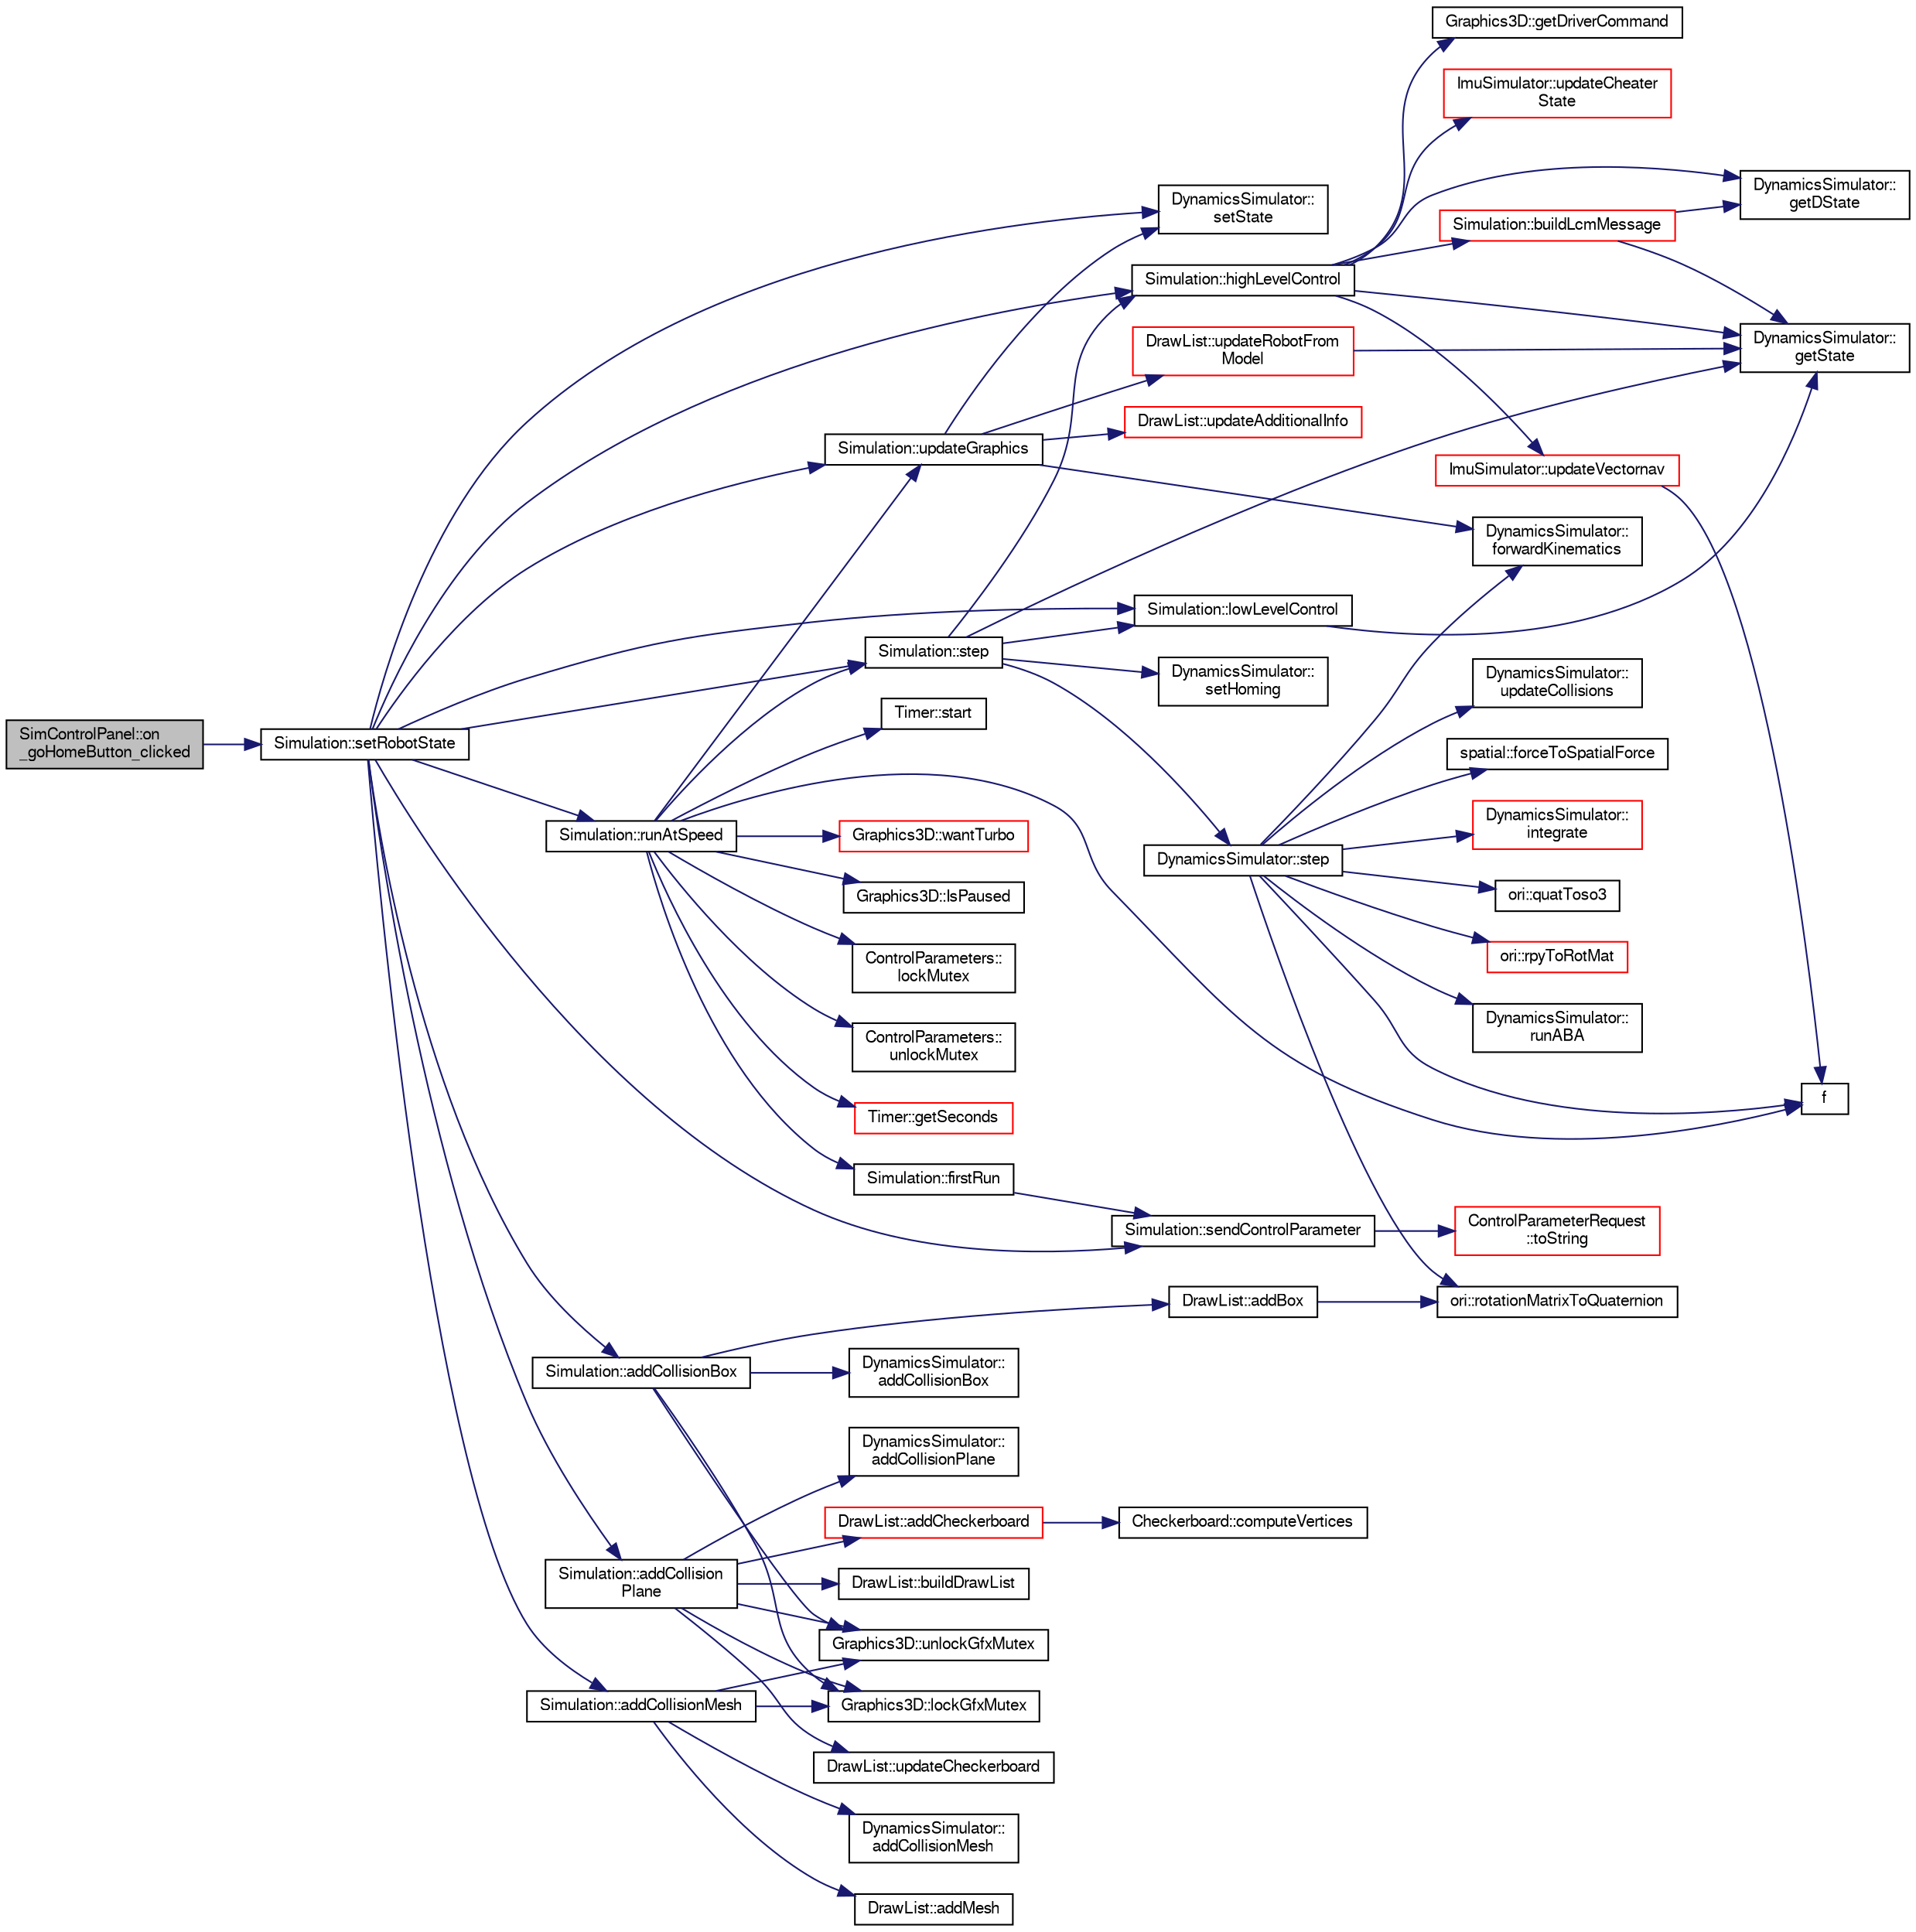 digraph "SimControlPanel::on_goHomeButton_clicked"
{
  edge [fontname="FreeSans",fontsize="10",labelfontname="FreeSans",labelfontsize="10"];
  node [fontname="FreeSans",fontsize="10",shape=record];
  rankdir="LR";
  Node1 [label="SimControlPanel::on\l_goHomeButton_clicked",height=0.2,width=0.4,color="black", fillcolor="grey75", style="filled", fontcolor="black"];
  Node1 -> Node2 [color="midnightblue",fontsize="10",style="solid",fontname="FreeSans"];
  Node2 [label="Simulation::setRobotState",height=0.2,width=0.4,color="black", fillcolor="white", style="filled",URL="$dd/d14/class_simulation.html#a8a3a6fa9691b58d5dc614d98b8e4fefb"];
  Node2 -> Node3 [color="midnightblue",fontsize="10",style="solid",fontname="FreeSans"];
  Node3 [label="DynamicsSimulator::\lsetState",height=0.2,width=0.4,color="black", fillcolor="white", style="filled",URL="$d7/d9c/class_dynamics_simulator.html#a1b185d90d2b15840ca57f8e2adcf84fb"];
  Node2 -> Node4 [color="midnightblue",fontsize="10",style="solid",fontname="FreeSans"];
  Node4 [label="Simulation::step",height=0.2,width=0.4,color="black", fillcolor="white", style="filled",URL="$dd/d14/class_simulation.html#a5474b99a1471e382b2e6a87adff814dc"];
  Node4 -> Node5 [color="midnightblue",fontsize="10",style="solid",fontname="FreeSans"];
  Node5 [label="Simulation::lowLevelControl",height=0.2,width=0.4,color="black", fillcolor="white", style="filled",URL="$dd/d14/class_simulation.html#acfb66e9a45bf3c99747d271418f34bfe"];
  Node5 -> Node6 [color="midnightblue",fontsize="10",style="solid",fontname="FreeSans"];
  Node6 [label="DynamicsSimulator::\lgetState",height=0.2,width=0.4,color="black", fillcolor="white", style="filled",URL="$d7/d9c/class_dynamics_simulator.html#a72892f39ed60e2f50df53ea49ffb6433"];
  Node4 -> Node7 [color="midnightblue",fontsize="10",style="solid",fontname="FreeSans"];
  Node7 [label="Simulation::highLevelControl",height=0.2,width=0.4,color="black", fillcolor="white", style="filled",URL="$dd/d14/class_simulation.html#a04559087d745de92a850e2c490d4981d"];
  Node7 -> Node8 [color="midnightblue",fontsize="10",style="solid",fontname="FreeSans"];
  Node8 [label="Graphics3D::getDriverCommand",height=0.2,width=0.4,color="black", fillcolor="white", style="filled",URL="$de/d6f/class_graphics3_d.html#ac7b1785526bd53f8ff17592fc838a630"];
  Node7 -> Node9 [color="midnightblue",fontsize="10",style="solid",fontname="FreeSans"];
  Node9 [label="ImuSimulator::updateCheater\lState",height=0.2,width=0.4,color="red", fillcolor="white", style="filled",URL="$d8/da4/class_imu_simulator.html#aadd00de99602f7c66cba555527bf3294"];
  Node7 -> Node6 [color="midnightblue",fontsize="10",style="solid",fontname="FreeSans"];
  Node7 -> Node10 [color="midnightblue",fontsize="10",style="solid",fontname="FreeSans"];
  Node10 [label="DynamicsSimulator::\lgetDState",height=0.2,width=0.4,color="black", fillcolor="white", style="filled",URL="$d7/d9c/class_dynamics_simulator.html#a1dc9f92d57994e053f91b9cb619adde4"];
  Node7 -> Node11 [color="midnightblue",fontsize="10",style="solid",fontname="FreeSans"];
  Node11 [label="ImuSimulator::updateVectornav",height=0.2,width=0.4,color="red", fillcolor="white", style="filled",URL="$d8/da4/class_imu_simulator.html#a1c6eaa5dfe26a97bdfeec6b58cad0ad4"];
  Node11 -> Node12 [color="midnightblue",fontsize="10",style="solid",fontname="FreeSans"];
  Node12 [label="f",height=0.2,width=0.4,color="black", fillcolor="white", style="filled",URL="$dc/dd7/test__casadi_8cpp.html#ae20d7fba59865a21504b65cdb44cbfe5"];
  Node7 -> Node13 [color="midnightblue",fontsize="10",style="solid",fontname="FreeSans"];
  Node13 [label="Simulation::buildLcmMessage",height=0.2,width=0.4,color="red", fillcolor="white", style="filled",URL="$dd/d14/class_simulation.html#ad20996d43bb2265500b4edb5fcb00dc6"];
  Node13 -> Node6 [color="midnightblue",fontsize="10",style="solid",fontname="FreeSans"];
  Node13 -> Node10 [color="midnightblue",fontsize="10",style="solid",fontname="FreeSans"];
  Node4 -> Node6 [color="midnightblue",fontsize="10",style="solid",fontname="FreeSans"];
  Node4 -> Node14 [color="midnightblue",fontsize="10",style="solid",fontname="FreeSans"];
  Node14 [label="DynamicsSimulator::\lsetHoming",height=0.2,width=0.4,color="black", fillcolor="white", style="filled",URL="$d7/d9c/class_dynamics_simulator.html#a339504f4bd9866588fd73b2fc0fbab0d"];
  Node4 -> Node15 [color="midnightblue",fontsize="10",style="solid",fontname="FreeSans"];
  Node15 [label="DynamicsSimulator::step",height=0.2,width=0.4,color="black", fillcolor="white", style="filled",URL="$d7/d9c/class_dynamics_simulator.html#a84b25acaf7edf23f4f437a96a0d8ba05",tooltip="Initialize simulator with given model. "];
  Node15 -> Node12 [color="midnightblue",fontsize="10",style="solid",fontname="FreeSans"];
  Node15 -> Node16 [color="midnightblue",fontsize="10",style="solid",fontname="FreeSans"];
  Node16 [label="spatial::forceToSpatialForce",height=0.2,width=0.4,color="black", fillcolor="white", style="filled",URL="$de/d1a/namespacespatial.html#a3b32f3f809891285d9f1a8cf3c7cd16e"];
  Node15 -> Node17 [color="midnightblue",fontsize="10",style="solid",fontname="FreeSans"];
  Node17 [label="DynamicsSimulator::\lforwardKinematics",height=0.2,width=0.4,color="black", fillcolor="white", style="filled",URL="$d7/d9c/class_dynamics_simulator.html#a3c057386e8d437e8c5dbcae02acf935c",tooltip="Do forward kinematics for feet. "];
  Node15 -> Node18 [color="midnightblue",fontsize="10",style="solid",fontname="FreeSans"];
  Node18 [label="DynamicsSimulator::\lintegrate",height=0.2,width=0.4,color="red", fillcolor="white", style="filled",URL="$d7/d9c/class_dynamics_simulator.html#aa713195f636bdfd32743ad5cd5385fcd",tooltip="Integrate to find new _state. "];
  Node15 -> Node19 [color="midnightblue",fontsize="10",style="solid",fontname="FreeSans"];
  Node19 [label="ori::quatToso3",height=0.2,width=0.4,color="black", fillcolor="white", style="filled",URL="$da/d9b/namespaceori.html#a90e9fca31a184b48790b43aa6f44fcbd"];
  Node15 -> Node20 [color="midnightblue",fontsize="10",style="solid",fontname="FreeSans"];
  Node20 [label="ori::rotationMatrixToQuaternion",height=0.2,width=0.4,color="black", fillcolor="white", style="filled",URL="$da/d9b/namespaceori.html#a73c3872af6870d856cedd662856fcaea"];
  Node15 -> Node21 [color="midnightblue",fontsize="10",style="solid",fontname="FreeSans"];
  Node21 [label="ori::rpyToRotMat",height=0.2,width=0.4,color="red", fillcolor="white", style="filled",URL="$da/d9b/namespaceori.html#add867f41c8046a8bba05611e25c8dfcd"];
  Node15 -> Node22 [color="midnightblue",fontsize="10",style="solid",fontname="FreeSans"];
  Node22 [label="DynamicsSimulator::\lrunABA",height=0.2,width=0.4,color="black", fillcolor="white", style="filled",URL="$d7/d9c/class_dynamics_simulator.html#ab7c1b6d1eb8d4893458b6910b1f9d331",tooltip="Simulate forward one step. "];
  Node15 -> Node23 [color="midnightblue",fontsize="10",style="solid",fontname="FreeSans"];
  Node23 [label="DynamicsSimulator::\lupdateCollisions",height=0.2,width=0.4,color="black", fillcolor="white", style="filled",URL="$d7/d9c/class_dynamics_simulator.html#ac2a79fc7a13298b6fa4b9fa87844106e"];
  Node2 -> Node24 [color="midnightblue",fontsize="10",style="solid",fontname="FreeSans"];
  Node24 [label="Simulation::addCollision\lPlane",height=0.2,width=0.4,color="black", fillcolor="white", style="filled",URL="$dd/d14/class_simulation.html#a20c4e8286bb7880f186e0aa3fe5f103e"];
  Node24 -> Node25 [color="midnightblue",fontsize="10",style="solid",fontname="FreeSans"];
  Node25 [label="DynamicsSimulator::\laddCollisionPlane",height=0.2,width=0.4,color="black", fillcolor="white", style="filled",URL="$d7/d9c/class_dynamics_simulator.html#ac35ba5a30a31d439be9933947e6c806a"];
  Node24 -> Node26 [color="midnightblue",fontsize="10",style="solid",fontname="FreeSans"];
  Node26 [label="Graphics3D::lockGfxMutex",height=0.2,width=0.4,color="black", fillcolor="white", style="filled",URL="$de/d6f/class_graphics3_d.html#ac763bf007eb93804b0350340cc6adb80"];
  Node24 -> Node27 [color="midnightblue",fontsize="10",style="solid",fontname="FreeSans"];
  Node27 [label="DrawList::addCheckerboard",height=0.2,width=0.4,color="red", fillcolor="white", style="filled",URL="$d1/d03/class_draw_list.html#a1df4a5846120d050f009a8736424f221"];
  Node27 -> Node28 [color="midnightblue",fontsize="10",style="solid",fontname="FreeSans"];
  Node28 [label="Checkerboard::computeVertices",height=0.2,width=0.4,color="black", fillcolor="white", style="filled",URL="$df/d89/class_checkerboard.html#a7da009b6e556e016815920ee968efa98"];
  Node24 -> Node29 [color="midnightblue",fontsize="10",style="solid",fontname="FreeSans"];
  Node29 [label="DrawList::buildDrawList",height=0.2,width=0.4,color="black", fillcolor="white", style="filled",URL="$d1/d03/class_draw_list.html#a792c90bc3c128f684bd62928b24d2d38"];
  Node24 -> Node30 [color="midnightblue",fontsize="10",style="solid",fontname="FreeSans"];
  Node30 [label="DrawList::updateCheckerboard",height=0.2,width=0.4,color="black", fillcolor="white", style="filled",URL="$d1/d03/class_draw_list.html#ae3f55365bc72bedb51b835533c515861"];
  Node24 -> Node31 [color="midnightblue",fontsize="10",style="solid",fontname="FreeSans"];
  Node31 [label="Graphics3D::unlockGfxMutex",height=0.2,width=0.4,color="black", fillcolor="white", style="filled",URL="$de/d6f/class_graphics3_d.html#a4c7364a808d197a1632386204c6eb20c"];
  Node2 -> Node32 [color="midnightblue",fontsize="10",style="solid",fontname="FreeSans"];
  Node32 [label="Simulation::addCollisionBox",height=0.2,width=0.4,color="black", fillcolor="white", style="filled",URL="$dd/d14/class_simulation.html#a33e67c5154f5fdbab0d49f23777f4313"];
  Node32 -> Node33 [color="midnightblue",fontsize="10",style="solid",fontname="FreeSans"];
  Node33 [label="DynamicsSimulator::\laddCollisionBox",height=0.2,width=0.4,color="black", fillcolor="white", style="filled",URL="$d7/d9c/class_dynamics_simulator.html#aa3c1c830bfa1dc1ceed7ff95f2f437c1"];
  Node32 -> Node26 [color="midnightblue",fontsize="10",style="solid",fontname="FreeSans"];
  Node32 -> Node34 [color="midnightblue",fontsize="10",style="solid",fontname="FreeSans"];
  Node34 [label="DrawList::addBox",height=0.2,width=0.4,color="black", fillcolor="white", style="filled",URL="$d1/d03/class_draw_list.html#a9c2c9531b2de18e928fc8d0d20cfb4c7"];
  Node34 -> Node20 [color="midnightblue",fontsize="10",style="solid",fontname="FreeSans"];
  Node32 -> Node31 [color="midnightblue",fontsize="10",style="solid",fontname="FreeSans"];
  Node2 -> Node35 [color="midnightblue",fontsize="10",style="solid",fontname="FreeSans"];
  Node35 [label="Simulation::addCollisionMesh",height=0.2,width=0.4,color="black", fillcolor="white", style="filled",URL="$dd/d14/class_simulation.html#afae53444e828ca1ce1a8b20d2f9fecc6"];
  Node35 -> Node36 [color="midnightblue",fontsize="10",style="solid",fontname="FreeSans"];
  Node36 [label="DynamicsSimulator::\laddCollisionMesh",height=0.2,width=0.4,color="black", fillcolor="white", style="filled",URL="$d7/d9c/class_dynamics_simulator.html#a3ae2854bcabc457357f541359a1c2075"];
  Node35 -> Node26 [color="midnightblue",fontsize="10",style="solid",fontname="FreeSans"];
  Node35 -> Node37 [color="midnightblue",fontsize="10",style="solid",fontname="FreeSans"];
  Node37 [label="DrawList::addMesh",height=0.2,width=0.4,color="black", fillcolor="white", style="filled",URL="$d1/d03/class_draw_list.html#a7e274d87788b859c9099a6b398116304"];
  Node35 -> Node31 [color="midnightblue",fontsize="10",style="solid",fontname="FreeSans"];
  Node2 -> Node5 [color="midnightblue",fontsize="10",style="solid",fontname="FreeSans"];
  Node2 -> Node7 [color="midnightblue",fontsize="10",style="solid",fontname="FreeSans"];
  Node2 -> Node38 [color="midnightblue",fontsize="10",style="solid",fontname="FreeSans"];
  Node38 [label="Simulation::updateGraphics",height=0.2,width=0.4,color="black", fillcolor="white", style="filled",URL="$dd/d14/class_simulation.html#a6186855f477a8b0add3cf41d5e5a6001"];
  Node38 -> Node3 [color="midnightblue",fontsize="10",style="solid",fontname="FreeSans"];
  Node38 -> Node17 [color="midnightblue",fontsize="10",style="solid",fontname="FreeSans"];
  Node38 -> Node39 [color="midnightblue",fontsize="10",style="solid",fontname="FreeSans"];
  Node39 [label="DrawList::updateRobotFrom\lModel",height=0.2,width=0.4,color="red", fillcolor="white", style="filled",URL="$d1/d03/class_draw_list.html#afab0fbc56961ba8e101a2b28188efd98"];
  Node39 -> Node6 [color="midnightblue",fontsize="10",style="solid",fontname="FreeSans"];
  Node38 -> Node40 [color="midnightblue",fontsize="10",style="solid",fontname="FreeSans"];
  Node40 [label="DrawList::updateAdditionalInfo",height=0.2,width=0.4,color="red", fillcolor="white", style="filled",URL="$d1/d03/class_draw_list.html#a551da4edf5a5774dcc79bf6e0edf2b2c"];
  Node2 -> Node41 [color="midnightblue",fontsize="10",style="solid",fontname="FreeSans"];
  Node41 [label="Simulation::runAtSpeed",height=0.2,width=0.4,color="black", fillcolor="white", style="filled",URL="$dd/d14/class_simulation.html#a34b590ee1fed73b2b6aaf3d2bcf3da0c"];
  Node41 -> Node42 [color="midnightblue",fontsize="10",style="solid",fontname="FreeSans"];
  Node42 [label="Simulation::firstRun",height=0.2,width=0.4,color="black", fillcolor="white", style="filled",URL="$dd/d14/class_simulation.html#ab264f11e0f5fc0e601644f1c9e8ced64"];
  Node42 -> Node43 [color="midnightblue",fontsize="10",style="solid",fontname="FreeSans"];
  Node43 [label="Simulation::sendControlParameter",height=0.2,width=0.4,color="black", fillcolor="white", style="filled",URL="$dd/d14/class_simulation.html#a31364f2daa9daedef347aaff4001796c"];
  Node43 -> Node44 [color="midnightblue",fontsize="10",style="solid",fontname="FreeSans"];
  Node44 [label="ControlParameterRequest\l::toString",height=0.2,width=0.4,color="red", fillcolor="white", style="filled",URL="$d6/d6d/struct_control_parameter_request.html#a8652e8975cfc2b0ea04e573ea7eb15e4"];
  Node41 -> Node45 [color="midnightblue",fontsize="10",style="solid",fontname="FreeSans"];
  Node45 [label="Graphics3D::wantTurbo",height=0.2,width=0.4,color="red", fillcolor="white", style="filled",URL="$de/d6f/class_graphics3_d.html#a04e989eeebcb1478ae61ba26206a8fae"];
  Node41 -> Node12 [color="midnightblue",fontsize="10",style="solid",fontname="FreeSans"];
  Node41 -> Node46 [color="midnightblue",fontsize="10",style="solid",fontname="FreeSans"];
  Node46 [label="Graphics3D::IsPaused",height=0.2,width=0.4,color="black", fillcolor="white", style="filled",URL="$de/d6f/class_graphics3_d.html#a03c04c83e3710bf6812a4e7be4d359cf"];
  Node41 -> Node47 [color="midnightblue",fontsize="10",style="solid",fontname="FreeSans"];
  Node47 [label="ControlParameters::\llockMutex",height=0.2,width=0.4,color="black", fillcolor="white", style="filled",URL="$d8/d86/class_control_parameters.html#a8f614fa95d472922d65efe48238a7afc"];
  Node41 -> Node4 [color="midnightblue",fontsize="10",style="solid",fontname="FreeSans"];
  Node41 -> Node48 [color="midnightblue",fontsize="10",style="solid",fontname="FreeSans"];
  Node48 [label="ControlParameters::\lunlockMutex",height=0.2,width=0.4,color="black", fillcolor="white", style="filled",URL="$d8/d86/class_control_parameters.html#af025ae2e93e63f23e77802189bfbc0af"];
  Node41 -> Node49 [color="midnightblue",fontsize="10",style="solid",fontname="FreeSans"];
  Node49 [label="Timer::getSeconds",height=0.2,width=0.4,color="red", fillcolor="white", style="filled",URL="$d8/d08/class_timer.html#aa42cb0519d30540b49a8c73f8ea81470"];
  Node41 -> Node50 [color="midnightblue",fontsize="10",style="solid",fontname="FreeSans"];
  Node50 [label="Timer::start",height=0.2,width=0.4,color="black", fillcolor="white", style="filled",URL="$d8/d08/class_timer.html#a3a8b5272198d029779dc9302a54305a8"];
  Node41 -> Node38 [color="midnightblue",fontsize="10",style="solid",fontname="FreeSans"];
  Node2 -> Node43 [color="midnightblue",fontsize="10",style="solid",fontname="FreeSans"];
}

